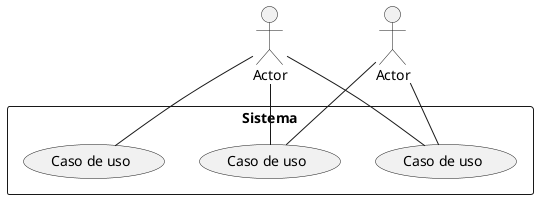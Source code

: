 @startuml
actor :Actor: as A1
actor :Actor: as A2

rectangle Sistema{
    usecase (Caso de uso) as C1
    usecase (Caso de uso) as C2
    usecase (Caso de uso) as C3
}

A1 -- C1
A1 -- C2
A1 -- C3
A2 -- C1
A2 -- C3

@enduml